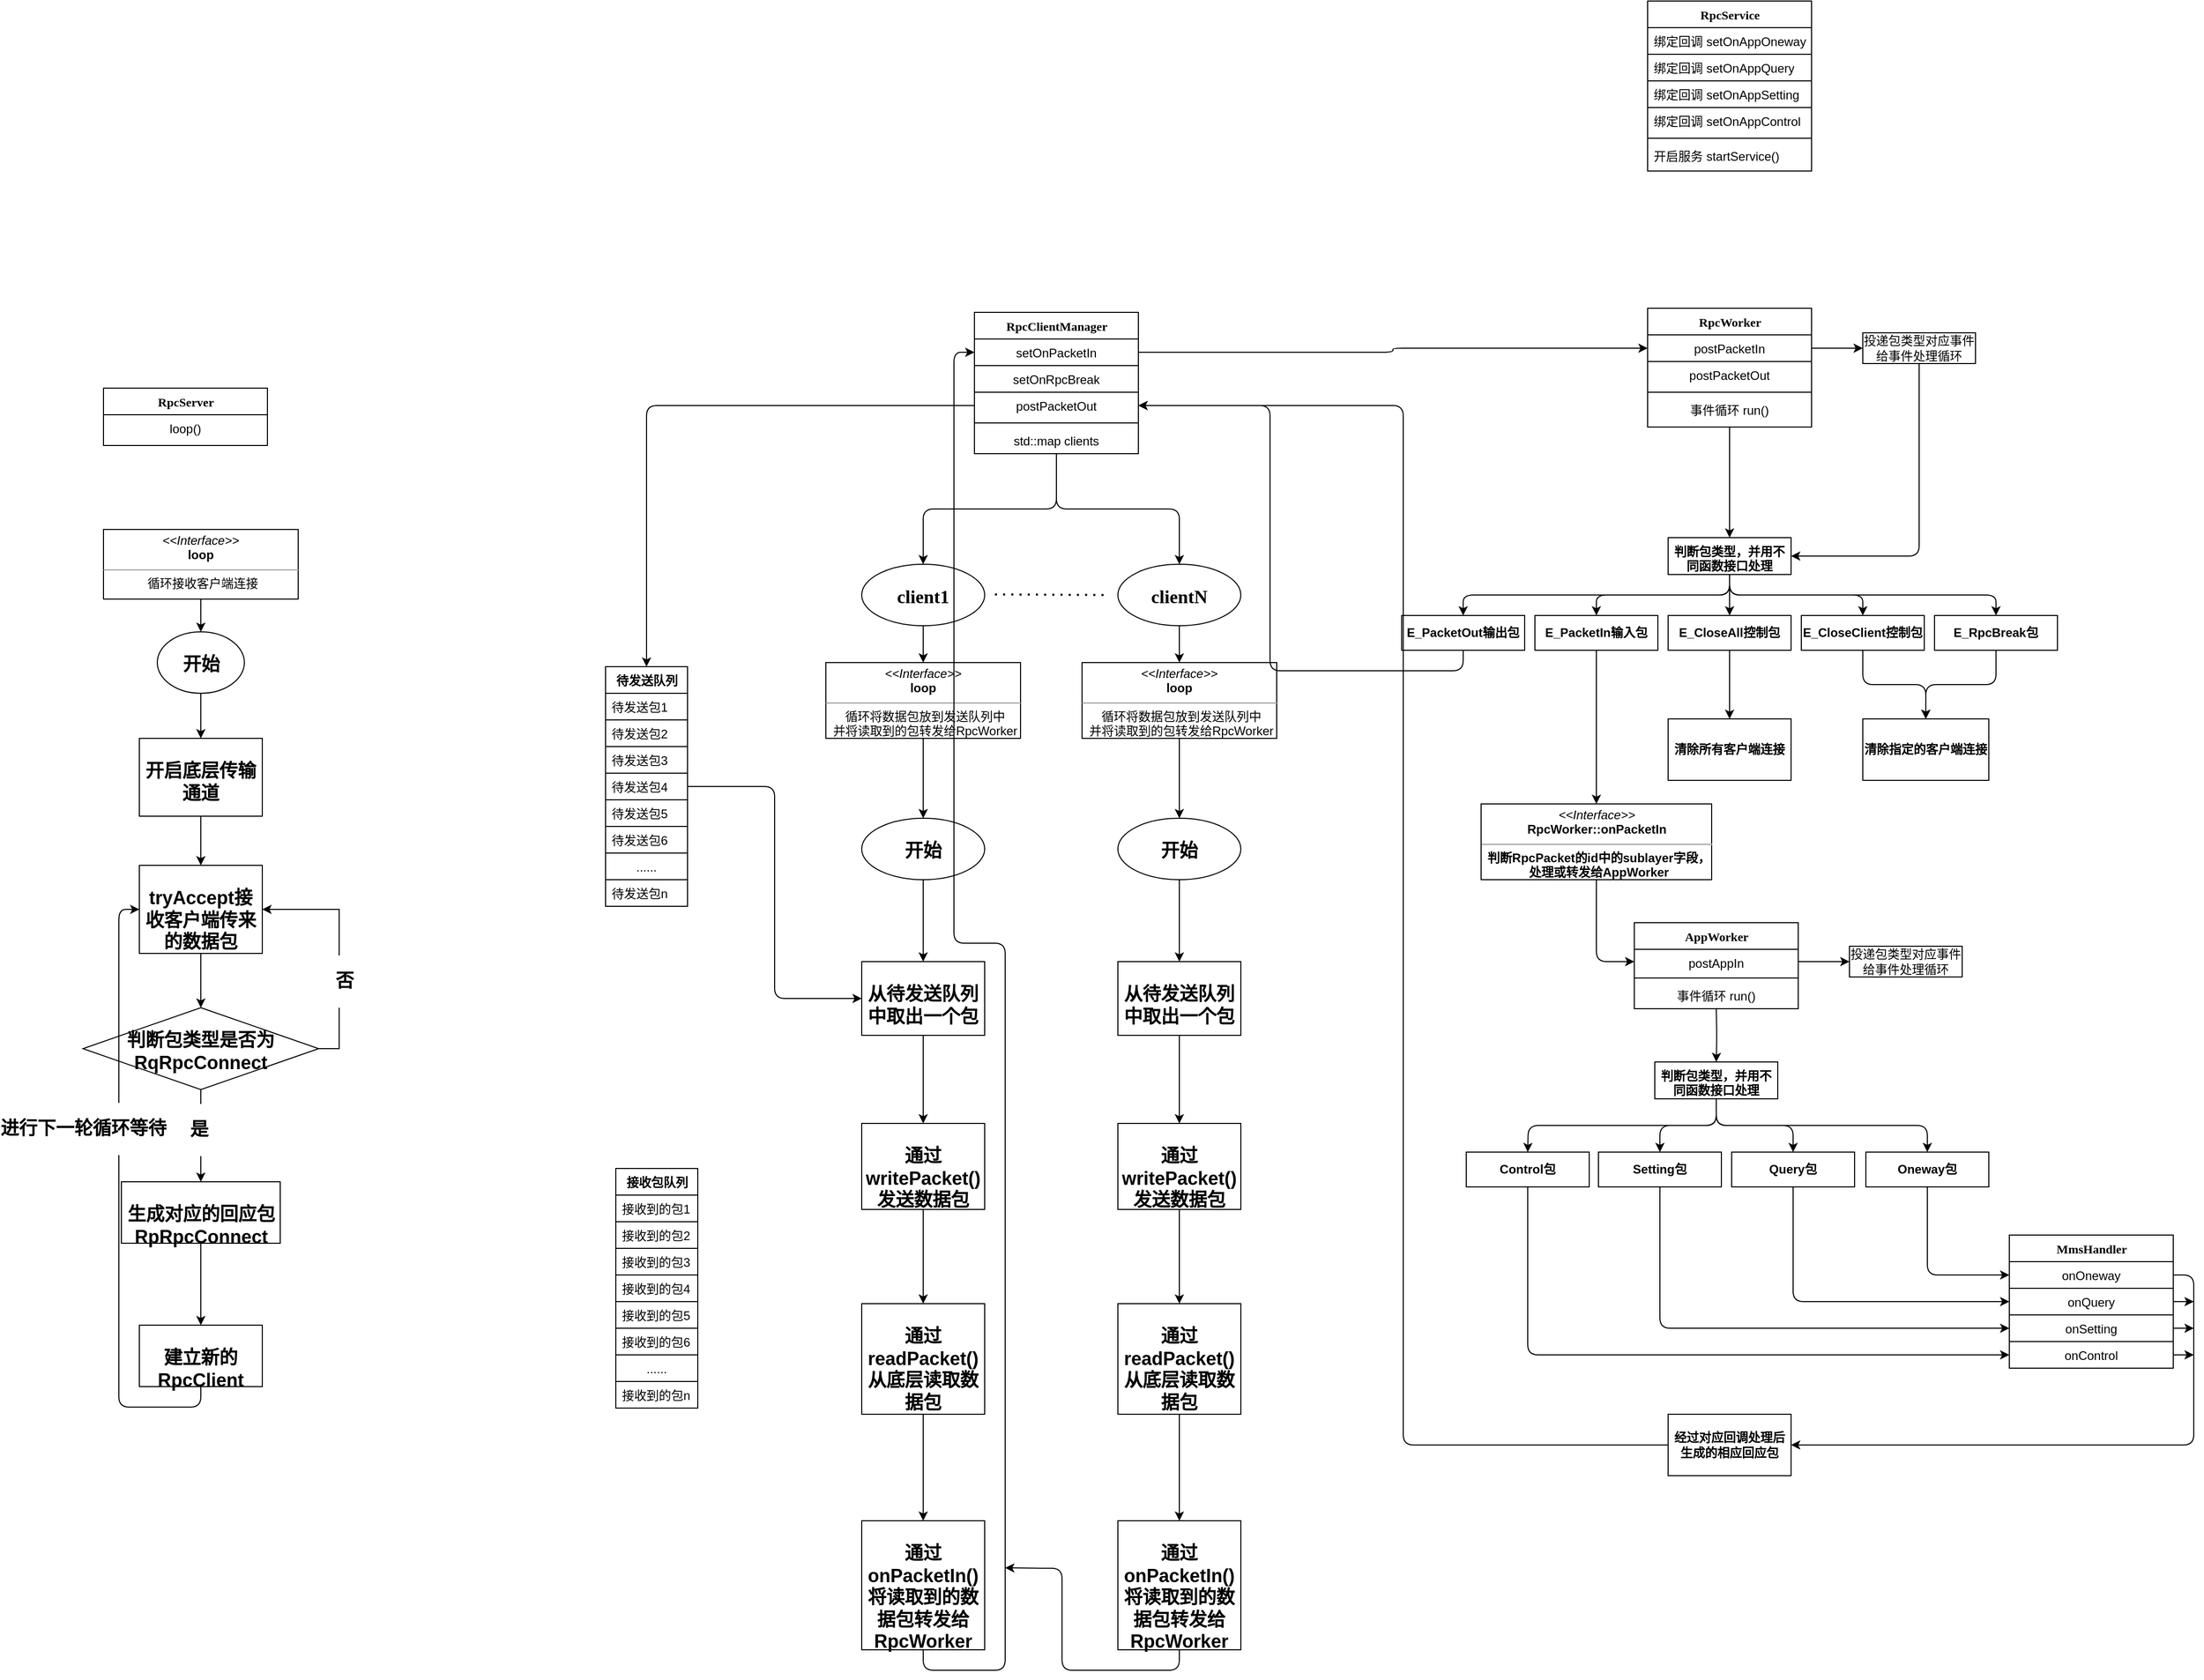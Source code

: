 <mxfile version="16.1.0" type="github">
  <diagram id="BqAmC7BOqAPrUOAA4C0k" name="Page-1">
    <mxGraphModel dx="2612" dy="506" grid="1" gridSize="10" guides="1" tooltips="1" connect="1" arrows="1" fold="1" page="1" pageScale="1" pageWidth="827" pageHeight="1169" math="0" shadow="0">
      <root>
        <mxCell id="0" />
        <mxCell id="1" parent="0" />
        <mxCell id="0Vug1QAKRGYG_WwzE44U-51" value="" style="edgeStyle=orthogonalEdgeStyle;rounded=1;jumpStyle=none;orthogonalLoop=1;jettySize=auto;html=1;fontSize=12;targetPerimeterSpacing=0;" edge="1" parent="1" source="-O3zTlE9XWn2PVPCjwRp-2" target="0Vug1QAKRGYG_WwzE44U-50">
          <mxGeometry relative="1" as="geometry" />
        </mxCell>
        <mxCell id="0Vug1QAKRGYG_WwzE44U-53" style="edgeStyle=orthogonalEdgeStyle;rounded=1;jumpStyle=none;orthogonalLoop=1;jettySize=auto;html=1;entryX=0.5;entryY=0;entryDx=0;entryDy=0;fontSize=12;targetPerimeterSpacing=0;" edge="1" parent="1" source="-O3zTlE9XWn2PVPCjwRp-2" target="0Vug1QAKRGYG_WwzE44U-52">
          <mxGeometry relative="1" as="geometry" />
        </mxCell>
        <mxCell id="-O3zTlE9XWn2PVPCjwRp-2" value="RpcClientManager" style="swimlane;html=1;fontStyle=1;align=center;verticalAlign=top;childLayout=stackLayout;horizontal=1;startSize=26;horizontalStack=0;resizeParent=1;resizeLast=0;collapsible=1;marginBottom=0;swimlaneFillColor=#ffffff;rounded=0;shadow=0;comic=0;labelBackgroundColor=none;strokeWidth=1;fillColor=none;fontFamily=Verdana;fontSize=12" parent="1" vertex="1">
          <mxGeometry x="20" y="364" width="160" height="138" as="geometry" />
        </mxCell>
        <mxCell id="-O3zTlE9XWn2PVPCjwRp-3" value="setOnPacketIn" style="text;html=1;strokeColor=default;fillColor=none;align=center;verticalAlign=top;spacingLeft=4;spacingRight=4;whiteSpace=wrap;overflow=hidden;rotatable=0;points=[[0,0.5],[1,0.5]];portConstraint=eastwest;" parent="-O3zTlE9XWn2PVPCjwRp-2" vertex="1">
          <mxGeometry y="26" width="160" height="26" as="geometry" />
        </mxCell>
        <mxCell id="-O3zTlE9XWn2PVPCjwRp-4" value="setOnRpcBreak" style="text;html=1;strokeColor=default;fillColor=none;align=center;verticalAlign=top;spacingLeft=4;spacingRight=4;whiteSpace=wrap;overflow=hidden;rotatable=0;points=[[0,0.5],[1,0.5]];portConstraint=eastwest;" parent="-O3zTlE9XWn2PVPCjwRp-2" vertex="1">
          <mxGeometry y="52" width="160" height="26" as="geometry" />
        </mxCell>
        <mxCell id="-O3zTlE9XWn2PVPCjwRp-5" value="postPacketOut" style="text;html=1;strokeColor=none;fillColor=none;align=center;verticalAlign=top;spacingLeft=4;spacingRight=4;whiteSpace=wrap;overflow=hidden;rotatable=0;points=[[0,0.5],[1,0.5]];portConstraint=eastwest;" parent="-O3zTlE9XWn2PVPCjwRp-2" vertex="1">
          <mxGeometry y="78" width="160" height="26" as="geometry" />
        </mxCell>
        <mxCell id="-O3zTlE9XWn2PVPCjwRp-6" value="" style="line;html=1;strokeWidth=1;fillColor=none;align=left;verticalAlign=middle;spacingTop=-1;spacingLeft=3;spacingRight=3;rotatable=0;labelPosition=right;points=[];portConstraint=eastwest;" parent="-O3zTlE9XWn2PVPCjwRp-2" vertex="1">
          <mxGeometry y="104" width="160" height="8" as="geometry" />
        </mxCell>
        <mxCell id="-O3zTlE9XWn2PVPCjwRp-7" value="std::map clients" style="text;html=1;strokeColor=none;fillColor=none;align=center;verticalAlign=top;spacingLeft=4;spacingRight=4;whiteSpace=wrap;overflow=hidden;rotatable=0;points=[[0,0.5],[1,0.5]];portConstraint=eastwest;" parent="-O3zTlE9XWn2PVPCjwRp-2" vertex="1">
          <mxGeometry y="112" width="160" height="26" as="geometry" />
        </mxCell>
        <mxCell id="-O3zTlE9XWn2PVPCjwRp-8" value="MmsHandler" style="swimlane;html=1;fontStyle=1;align=center;verticalAlign=top;childLayout=stackLayout;horizontal=1;startSize=26;horizontalStack=0;resizeParent=1;resizeLast=0;collapsible=1;marginBottom=0;swimlaneFillColor=#ffffff;rounded=0;shadow=0;comic=0;labelBackgroundColor=none;strokeWidth=1;fillColor=none;fontFamily=Verdana;fontSize=12" parent="1" vertex="1">
          <mxGeometry x="1030" y="1265" width="160" height="130" as="geometry">
            <mxRectangle x="20" y="64" width="120" height="26" as="alternateBounds" />
          </mxGeometry>
        </mxCell>
        <mxCell id="-O3zTlE9XWn2PVPCjwRp-57" value="onOneway" style="text;html=1;strokeColor=none;fillColor=none;align=center;verticalAlign=top;spacingLeft=4;spacingRight=4;whiteSpace=wrap;overflow=hidden;rotatable=0;points=[[0,0.5],[1,0.5]];portConstraint=eastwest;" parent="-O3zTlE9XWn2PVPCjwRp-8" vertex="1">
          <mxGeometry y="26" width="160" height="26" as="geometry" />
        </mxCell>
        <mxCell id="-O3zTlE9XWn2PVPCjwRp-58" value="onQuery" style="text;html=1;strokeColor=default;fillColor=none;align=center;verticalAlign=top;spacingLeft=4;spacingRight=4;whiteSpace=wrap;overflow=hidden;rotatable=0;points=[[0,0.5],[1,0.5]];portConstraint=eastwest;" parent="-O3zTlE9XWn2PVPCjwRp-8" vertex="1">
          <mxGeometry y="52" width="160" height="26" as="geometry" />
        </mxCell>
        <mxCell id="-O3zTlE9XWn2PVPCjwRp-59" value="onSetting" style="text;html=1;strokeColor=default;fillColor=none;align=center;verticalAlign=top;spacingLeft=4;spacingRight=4;whiteSpace=wrap;overflow=hidden;rotatable=0;points=[[0,0.5],[1,0.5]];portConstraint=eastwest;" parent="-O3zTlE9XWn2PVPCjwRp-8" vertex="1">
          <mxGeometry y="78" width="160" height="26" as="geometry" />
        </mxCell>
        <mxCell id="-O3zTlE9XWn2PVPCjwRp-55" value="onControl" style="text;html=1;strokeColor=default;fillColor=none;align=center;verticalAlign=top;spacingLeft=4;spacingRight=4;whiteSpace=wrap;overflow=hidden;rotatable=0;points=[[0,0.5],[1,0.5]];portConstraint=eastwest;" parent="-O3zTlE9XWn2PVPCjwRp-8" vertex="1">
          <mxGeometry y="104" width="160" height="26" as="geometry" />
        </mxCell>
        <mxCell id="-O3zTlE9XWn2PVPCjwRp-19" value="RpcService" style="swimlane;html=1;fontStyle=1;align=center;verticalAlign=top;childLayout=stackLayout;horizontal=1;startSize=26;horizontalStack=0;resizeParent=1;resizeLast=0;collapsible=1;marginBottom=0;swimlaneFillColor=#ffffff;rounded=0;shadow=0;comic=0;labelBackgroundColor=none;strokeWidth=1;fillColor=none;fontFamily=Verdana;fontSize=12" parent="1" vertex="1">
          <mxGeometry x="677" y="60" width="160" height="166" as="geometry" />
        </mxCell>
        <mxCell id="-O3zTlE9XWn2PVPCjwRp-20" value="绑定回调 setOnAppOneway" style="text;html=1;strokeColor=default;fillColor=none;align=left;verticalAlign=top;spacingLeft=4;spacingRight=4;whiteSpace=wrap;overflow=hidden;rotatable=0;points=[[0,0.5],[1,0.5]];portConstraint=eastwest;" parent="-O3zTlE9XWn2PVPCjwRp-19" vertex="1">
          <mxGeometry y="26" width="160" height="26" as="geometry" />
        </mxCell>
        <mxCell id="-O3zTlE9XWn2PVPCjwRp-21" value="绑定回调 setOnAppQuery" style="text;html=1;strokeColor=none;fillColor=none;align=left;verticalAlign=top;spacingLeft=4;spacingRight=4;whiteSpace=wrap;overflow=hidden;rotatable=0;points=[[0,0.5],[1,0.5]];portConstraint=eastwest;" parent="-O3zTlE9XWn2PVPCjwRp-19" vertex="1">
          <mxGeometry y="52" width="160" height="26" as="geometry" />
        </mxCell>
        <mxCell id="-O3zTlE9XWn2PVPCjwRp-61" value="绑定回调 setOnAppSetting" style="text;html=1;strokeColor=default;fillColor=none;align=left;verticalAlign=top;spacingLeft=4;spacingRight=4;whiteSpace=wrap;overflow=hidden;rotatable=0;points=[[0,0.5],[1,0.5]];portConstraint=eastwest;" parent="-O3zTlE9XWn2PVPCjwRp-19" vertex="1">
          <mxGeometry y="78" width="160" height="26" as="geometry" />
        </mxCell>
        <mxCell id="-O3zTlE9XWn2PVPCjwRp-60" value="绑定回调 setOnAppControl" style="text;html=1;strokeColor=none;fillColor=none;align=left;verticalAlign=top;spacingLeft=4;spacingRight=4;whiteSpace=wrap;overflow=hidden;rotatable=0;points=[[0,0.5],[1,0.5]];portConstraint=eastwest;" parent="-O3zTlE9XWn2PVPCjwRp-19" vertex="1">
          <mxGeometry y="104" width="160" height="26" as="geometry" />
        </mxCell>
        <mxCell id="-O3zTlE9XWn2PVPCjwRp-22" value="" style="line;html=1;strokeWidth=1;fillColor=none;align=left;verticalAlign=middle;spacingTop=-1;spacingLeft=3;spacingRight=3;rotatable=0;labelPosition=right;points=[];portConstraint=eastwest;" parent="-O3zTlE9XWn2PVPCjwRp-19" vertex="1">
          <mxGeometry y="130" width="160" height="8" as="geometry" />
        </mxCell>
        <mxCell id="-O3zTlE9XWn2PVPCjwRp-23" value="开启服务 startService()" style="text;html=1;strokeColor=none;fillColor=none;align=left;verticalAlign=top;spacingLeft=4;spacingRight=4;whiteSpace=wrap;overflow=hidden;rotatable=0;points=[[0,0.5],[1,0.5]];portConstraint=eastwest;" parent="-O3zTlE9XWn2PVPCjwRp-19" vertex="1">
          <mxGeometry y="138" width="160" height="26" as="geometry" />
        </mxCell>
        <mxCell id="A_K23Uo459wYxzfFo6wV-4" style="edgeStyle=orthogonalEdgeStyle;rounded=1;jumpStyle=none;orthogonalLoop=1;jettySize=auto;html=1;entryX=0;entryY=0.5;entryDx=0;entryDy=0;fontSize=12;targetPerimeterSpacing=0;" edge="1" parent="1" source="-O3zTlE9XWn2PVPCjwRp-27" target="0Vug1QAKRGYG_WwzE44U-60">
          <mxGeometry relative="1" as="geometry" />
        </mxCell>
        <mxCell id="-O3zTlE9XWn2PVPCjwRp-27" value="待发送队列" style="swimlane;html=1;fontStyle=1;align=center;verticalAlign=top;childLayout=stackLayout;horizontal=1;startSize=26;horizontalStack=0;resizeParent=1;resizeLast=0;collapsible=1;marginBottom=0;swimlaneFillColor=#ffffff;rounded=0;shadow=0;comic=0;labelBackgroundColor=none;strokeWidth=1;fillColor=none;fontFamily=Verdana;fontSize=12" parent="1" vertex="1">
          <mxGeometry x="-340" y="710" width="80" height="234" as="geometry" />
        </mxCell>
        <mxCell id="-O3zTlE9XWn2PVPCjwRp-28" value="待发送包1" style="text;html=1;strokeColor=none;fillColor=none;align=left;verticalAlign=top;spacingLeft=4;spacingRight=4;whiteSpace=wrap;overflow=hidden;rotatable=0;points=[[0,0.5],[1,0.5]];portConstraint=eastwest;" parent="-O3zTlE9XWn2PVPCjwRp-27" vertex="1">
          <mxGeometry y="26" width="80" height="26" as="geometry" />
        </mxCell>
        <mxCell id="0Vug1QAKRGYG_WwzE44U-5" value="&lt;span&gt;待发送包2&lt;/span&gt;" style="text;html=1;strokeColor=default;fillColor=none;align=left;verticalAlign=top;spacingLeft=4;spacingRight=4;whiteSpace=wrap;overflow=hidden;rotatable=0;points=[[0,0.5],[1,0.5]];portConstraint=eastwest;" vertex="1" parent="-O3zTlE9XWn2PVPCjwRp-27">
          <mxGeometry y="52" width="80" height="26" as="geometry" />
        </mxCell>
        <mxCell id="0Vug1QAKRGYG_WwzE44U-4" value="&lt;span&gt;待发送包3&lt;/span&gt;" style="text;html=1;strokeColor=default;fillColor=none;align=left;verticalAlign=top;spacingLeft=4;spacingRight=4;whiteSpace=wrap;overflow=hidden;rotatable=0;points=[[0,0.5],[1,0.5]];portConstraint=eastwest;" vertex="1" parent="-O3zTlE9XWn2PVPCjwRp-27">
          <mxGeometry y="78" width="80" height="26" as="geometry" />
        </mxCell>
        <mxCell id="0Vug1QAKRGYG_WwzE44U-9" value="&lt;span&gt;待发送包4&lt;/span&gt;" style="text;html=1;strokeColor=default;fillColor=none;align=left;verticalAlign=top;spacingLeft=4;spacingRight=4;whiteSpace=wrap;overflow=hidden;rotatable=0;points=[[0,0.5],[1,0.5]];portConstraint=eastwest;" vertex="1" parent="-O3zTlE9XWn2PVPCjwRp-27">
          <mxGeometry y="104" width="80" height="26" as="geometry" />
        </mxCell>
        <mxCell id="0Vug1QAKRGYG_WwzE44U-8" value="待发送包5" style="text;html=1;strokeColor=default;fillColor=none;align=left;verticalAlign=top;spacingLeft=4;spacingRight=4;whiteSpace=wrap;overflow=hidden;rotatable=0;points=[[0,0.5],[1,0.5]];portConstraint=eastwest;" vertex="1" parent="-O3zTlE9XWn2PVPCjwRp-27">
          <mxGeometry y="130" width="80" height="26" as="geometry" />
        </mxCell>
        <mxCell id="0Vug1QAKRGYG_WwzE44U-7" value="&lt;span&gt;待发送包6&lt;/span&gt;" style="text;html=1;strokeColor=default;fillColor=none;align=left;verticalAlign=top;spacingLeft=4;spacingRight=4;whiteSpace=wrap;overflow=hidden;rotatable=0;points=[[0,0.5],[1,0.5]];portConstraint=eastwest;" vertex="1" parent="-O3zTlE9XWn2PVPCjwRp-27">
          <mxGeometry y="156" width="80" height="26" as="geometry" />
        </mxCell>
        <mxCell id="0Vug1QAKRGYG_WwzE44U-6" value="......" style="text;html=1;strokeColor=default;fillColor=none;align=center;verticalAlign=top;spacingLeft=4;spacingRight=4;whiteSpace=wrap;overflow=hidden;rotatable=0;points=[[0,0.5],[1,0.5]];portConstraint=eastwest;" vertex="1" parent="-O3zTlE9XWn2PVPCjwRp-27">
          <mxGeometry y="182" width="80" height="26" as="geometry" />
        </mxCell>
        <mxCell id="0Vug1QAKRGYG_WwzE44U-10" value="&lt;span&gt;待发送包n&lt;/span&gt;" style="text;html=1;strokeColor=default;fillColor=none;align=left;verticalAlign=top;spacingLeft=4;spacingRight=4;whiteSpace=wrap;overflow=hidden;rotatable=0;points=[[0,0.5],[1,0.5]];portConstraint=eastwest;" vertex="1" parent="-O3zTlE9XWn2PVPCjwRp-27">
          <mxGeometry y="208" width="80" height="26" as="geometry" />
        </mxCell>
        <mxCell id="0Vug1QAKRGYG_WwzE44U-87" value="" style="edgeStyle=orthogonalEdgeStyle;rounded=1;jumpStyle=none;orthogonalLoop=1;jettySize=auto;html=1;fontSize=12;targetPerimeterSpacing=0;" edge="1" parent="1" source="-O3zTlE9XWn2PVPCjwRp-35" target="0Vug1QAKRGYG_WwzE44U-86">
          <mxGeometry relative="1" as="geometry" />
        </mxCell>
        <mxCell id="-O3zTlE9XWn2PVPCjwRp-35" value="RpcWorker" style="swimlane;html=1;fontStyle=1;align=center;verticalAlign=top;childLayout=stackLayout;horizontal=1;startSize=26;horizontalStack=0;resizeParent=1;resizeLast=0;collapsible=1;marginBottom=0;swimlaneFillColor=#ffffff;rounded=0;shadow=0;comic=0;labelBackgroundColor=none;strokeWidth=1;fillColor=none;fontFamily=Verdana;fontSize=12" parent="1" vertex="1">
          <mxGeometry x="677" y="360" width="160" height="116" as="geometry" />
        </mxCell>
        <mxCell id="-O3zTlE9XWn2PVPCjwRp-36" value="postPacketIn" style="text;html=1;strokeColor=default;fillColor=none;align=center;verticalAlign=top;spacingLeft=4;spacingRight=4;whiteSpace=wrap;overflow=hidden;rotatable=0;points=[[0,0.5],[1,0.5]];portConstraint=eastwest;" parent="-O3zTlE9XWn2PVPCjwRp-35" vertex="1">
          <mxGeometry y="26" width="160" height="26" as="geometry" />
        </mxCell>
        <mxCell id="-O3zTlE9XWn2PVPCjwRp-37" value="postPacketOut" style="text;html=1;strokeColor=none;fillColor=none;align=center;verticalAlign=top;spacingLeft=4;spacingRight=4;whiteSpace=wrap;overflow=hidden;rotatable=0;points=[[0,0.5],[1,0.5]];portConstraint=eastwest;" parent="-O3zTlE9XWn2PVPCjwRp-35" vertex="1">
          <mxGeometry y="52" width="160" height="26" as="geometry" />
        </mxCell>
        <mxCell id="-O3zTlE9XWn2PVPCjwRp-38" value="" style="line;html=1;strokeWidth=1;fillColor=none;align=left;verticalAlign=middle;spacingTop=-1;spacingLeft=3;spacingRight=3;rotatable=0;labelPosition=right;points=[];portConstraint=eastwest;" parent="-O3zTlE9XWn2PVPCjwRp-35" vertex="1">
          <mxGeometry y="78" width="160" height="8" as="geometry" />
        </mxCell>
        <mxCell id="-O3zTlE9XWn2PVPCjwRp-39" value="事件循环 run()" style="text;html=1;strokeColor=none;fillColor=none;align=center;verticalAlign=top;spacingLeft=4;spacingRight=4;whiteSpace=wrap;overflow=hidden;rotatable=0;points=[[0,0.5],[1,0.5]];portConstraint=eastwest;" parent="-O3zTlE9XWn2PVPCjwRp-35" vertex="1">
          <mxGeometry y="86" width="160" height="26" as="geometry" />
        </mxCell>
        <mxCell id="-O3zTlE9XWn2PVPCjwRp-41" value="AppWorker" style="swimlane;html=1;fontStyle=1;align=center;verticalAlign=top;childLayout=stackLayout;horizontal=1;startSize=26;horizontalStack=0;resizeParent=1;resizeLast=0;collapsible=1;marginBottom=0;swimlaneFillColor=#ffffff;rounded=0;shadow=0;comic=0;labelBackgroundColor=none;strokeWidth=1;fillColor=none;fontFamily=Verdana;fontSize=12" parent="1" vertex="1">
          <mxGeometry x="664" y="960" width="160" height="84" as="geometry" />
        </mxCell>
        <mxCell id="-O3zTlE9XWn2PVPCjwRp-42" value="postAppIn" style="text;html=1;strokeColor=none;fillColor=none;align=center;verticalAlign=top;spacingLeft=4;spacingRight=4;whiteSpace=wrap;overflow=hidden;rotatable=0;points=[[0,0.5],[1,0.5]];portConstraint=eastwest;" parent="-O3zTlE9XWn2PVPCjwRp-41" vertex="1">
          <mxGeometry y="26" width="160" height="24" as="geometry" />
        </mxCell>
        <mxCell id="-O3zTlE9XWn2PVPCjwRp-44" value="" style="line;html=1;strokeWidth=1;fillColor=none;align=left;verticalAlign=middle;spacingTop=-1;spacingLeft=3;spacingRight=3;rotatable=0;labelPosition=right;points=[];portConstraint=eastwest;" parent="-O3zTlE9XWn2PVPCjwRp-41" vertex="1">
          <mxGeometry y="50" width="160" height="8" as="geometry" />
        </mxCell>
        <mxCell id="-O3zTlE9XWn2PVPCjwRp-45" value="事件循环 run()" style="text;html=1;strokeColor=none;fillColor=none;align=center;verticalAlign=top;spacingLeft=4;spacingRight=4;whiteSpace=wrap;overflow=hidden;rotatable=0;points=[[0,0.5],[1,0.5]];portConstraint=eastwest;" parent="-O3zTlE9XWn2PVPCjwRp-41" vertex="1">
          <mxGeometry y="58" width="160" height="26" as="geometry" />
        </mxCell>
        <mxCell id="-O3zTlE9XWn2PVPCjwRp-48" value="RpcServer" style="swimlane;html=1;fontStyle=1;align=center;verticalAlign=top;childLayout=stackLayout;horizontal=1;startSize=26;horizontalStack=0;resizeParent=1;resizeLast=0;collapsible=1;marginBottom=0;swimlaneFillColor=#ffffff;rounded=0;shadow=0;comic=0;labelBackgroundColor=none;strokeWidth=1;fillColor=none;fontFamily=Verdana;fontSize=12" parent="1" vertex="1">
          <mxGeometry x="-830" y="438" width="160" height="56" as="geometry" />
        </mxCell>
        <mxCell id="-O3zTlE9XWn2PVPCjwRp-49" value="loop()" style="text;html=1;strokeColor=none;fillColor=none;align=center;verticalAlign=top;spacingLeft=4;spacingRight=4;whiteSpace=wrap;overflow=hidden;rotatable=0;points=[[0,0.5],[1,0.5]];portConstraint=eastwest;" parent="-O3zTlE9XWn2PVPCjwRp-48" vertex="1">
          <mxGeometry y="26" width="160" height="26" as="geometry" />
        </mxCell>
        <mxCell id="0Vug1QAKRGYG_WwzE44U-28" value="" style="edgeStyle=orthogonalEdgeStyle;rounded=0;orthogonalLoop=1;jettySize=auto;html=1;" edge="1" parent="1" source="-O3zTlE9XWn2PVPCjwRp-53" target="0Vug1QAKRGYG_WwzE44U-27">
          <mxGeometry relative="1" as="geometry" />
        </mxCell>
        <mxCell id="-O3zTlE9XWn2PVPCjwRp-53" value="&lt;p style=&quot;margin: 0px ; margin-top: 4px ; text-align: center&quot;&gt;&lt;i&gt;&amp;lt;&amp;lt;Interface&amp;gt;&amp;gt;&lt;/i&gt;&lt;br&gt;&lt;b&gt;loop&lt;/b&gt;&lt;/p&gt;&lt;hr size=&quot;1&quot;&gt;&lt;p style=&quot;text-align: center ; margin: 0px 0px 0px 4px&quot;&gt;循环接收客户端连接&lt;/p&gt;" style="verticalAlign=top;align=left;overflow=fill;fontSize=12;fontFamily=Helvetica;html=1;rounded=0;shadow=0;comic=0;labelBackgroundColor=none;strokeWidth=1" parent="1" vertex="1">
          <mxGeometry x="-830" y="576" width="190" height="68" as="geometry" />
        </mxCell>
        <mxCell id="0Vug1QAKRGYG_WwzE44U-11" value="接收包队列" style="swimlane;html=1;fontStyle=1;align=center;verticalAlign=top;childLayout=stackLayout;horizontal=1;startSize=26;horizontalStack=0;resizeParent=1;resizeLast=0;collapsible=1;marginBottom=0;swimlaneFillColor=#ffffff;rounded=0;shadow=0;comic=0;labelBackgroundColor=none;strokeWidth=1;fillColor=none;fontFamily=Verdana;fontSize=12" vertex="1" parent="1">
          <mxGeometry x="-330" y="1200" width="80" height="234" as="geometry" />
        </mxCell>
        <mxCell id="0Vug1QAKRGYG_WwzE44U-12" value="接收到的包1" style="text;html=1;strokeColor=none;fillColor=none;align=left;verticalAlign=top;spacingLeft=4;spacingRight=4;whiteSpace=wrap;overflow=hidden;rotatable=0;points=[[0,0.5],[1,0.5]];portConstraint=eastwest;" vertex="1" parent="0Vug1QAKRGYG_WwzE44U-11">
          <mxGeometry y="26" width="80" height="26" as="geometry" />
        </mxCell>
        <mxCell id="0Vug1QAKRGYG_WwzE44U-13" value="接收到的包2" style="text;html=1;strokeColor=default;fillColor=none;align=left;verticalAlign=top;spacingLeft=4;spacingRight=4;whiteSpace=wrap;overflow=hidden;rotatable=0;points=[[0,0.5],[1,0.5]];portConstraint=eastwest;" vertex="1" parent="0Vug1QAKRGYG_WwzE44U-11">
          <mxGeometry y="52" width="80" height="26" as="geometry" />
        </mxCell>
        <mxCell id="0Vug1QAKRGYG_WwzE44U-14" value="接收到的包3" style="text;html=1;strokeColor=default;fillColor=none;align=left;verticalAlign=top;spacingLeft=4;spacingRight=4;whiteSpace=wrap;overflow=hidden;rotatable=0;points=[[0,0.5],[1,0.5]];portConstraint=eastwest;" vertex="1" parent="0Vug1QAKRGYG_WwzE44U-11">
          <mxGeometry y="78" width="80" height="26" as="geometry" />
        </mxCell>
        <mxCell id="0Vug1QAKRGYG_WwzE44U-15" value="接收到的包4" style="text;html=1;strokeColor=default;fillColor=none;align=left;verticalAlign=top;spacingLeft=4;spacingRight=4;whiteSpace=wrap;overflow=hidden;rotatable=0;points=[[0,0.5],[1,0.5]];portConstraint=eastwest;" vertex="1" parent="0Vug1QAKRGYG_WwzE44U-11">
          <mxGeometry y="104" width="80" height="26" as="geometry" />
        </mxCell>
        <mxCell id="0Vug1QAKRGYG_WwzE44U-16" value="接收到的包5" style="text;html=1;strokeColor=default;fillColor=none;align=left;verticalAlign=top;spacingLeft=4;spacingRight=4;whiteSpace=wrap;overflow=hidden;rotatable=0;points=[[0,0.5],[1,0.5]];portConstraint=eastwest;" vertex="1" parent="0Vug1QAKRGYG_WwzE44U-11">
          <mxGeometry y="130" width="80" height="26" as="geometry" />
        </mxCell>
        <mxCell id="0Vug1QAKRGYG_WwzE44U-17" value="接收到的包6" style="text;html=1;strokeColor=default;fillColor=none;align=left;verticalAlign=top;spacingLeft=4;spacingRight=4;whiteSpace=wrap;overflow=hidden;rotatable=0;points=[[0,0.5],[1,0.5]];portConstraint=eastwest;" vertex="1" parent="0Vug1QAKRGYG_WwzE44U-11">
          <mxGeometry y="156" width="80" height="26" as="geometry" />
        </mxCell>
        <mxCell id="0Vug1QAKRGYG_WwzE44U-18" value="......" style="text;html=1;strokeColor=default;fillColor=none;align=center;verticalAlign=top;spacingLeft=4;spacingRight=4;whiteSpace=wrap;overflow=hidden;rotatable=0;points=[[0,0.5],[1,0.5]];portConstraint=eastwest;" vertex="1" parent="0Vug1QAKRGYG_WwzE44U-11">
          <mxGeometry y="182" width="80" height="26" as="geometry" />
        </mxCell>
        <mxCell id="0Vug1QAKRGYG_WwzE44U-19" value="接收到的包n" style="text;html=1;strokeColor=default;fillColor=none;align=left;verticalAlign=top;spacingLeft=4;spacingRight=4;whiteSpace=wrap;overflow=hidden;rotatable=0;points=[[0,0.5],[1,0.5]];portConstraint=eastwest;" vertex="1" parent="0Vug1QAKRGYG_WwzE44U-11">
          <mxGeometry y="208" width="80" height="26" as="geometry" />
        </mxCell>
        <mxCell id="0Vug1QAKRGYG_WwzE44U-31" value="" style="edgeStyle=orthogonalEdgeStyle;rounded=0;orthogonalLoop=1;jettySize=auto;html=1;" edge="1" parent="1" source="0Vug1QAKRGYG_WwzE44U-27" target="0Vug1QAKRGYG_WwzE44U-30">
          <mxGeometry relative="1" as="geometry" />
        </mxCell>
        <mxCell id="0Vug1QAKRGYG_WwzE44U-27" value="&lt;h2&gt;开始&lt;/h2&gt;" style="ellipse;whiteSpace=wrap;html=1;align=center;verticalAlign=top;rounded=0;shadow=0;comic=0;labelBackgroundColor=none;strokeWidth=1;" vertex="1" parent="1">
          <mxGeometry x="-777.5" y="676" width="85" height="60" as="geometry" />
        </mxCell>
        <mxCell id="0Vug1QAKRGYG_WwzE44U-33" value="" style="edgeStyle=orthogonalEdgeStyle;rounded=0;orthogonalLoop=1;jettySize=auto;html=1;fontSize=12;" edge="1" parent="1" source="0Vug1QAKRGYG_WwzE44U-30" target="0Vug1QAKRGYG_WwzE44U-32">
          <mxGeometry relative="1" as="geometry" />
        </mxCell>
        <mxCell id="0Vug1QAKRGYG_WwzE44U-30" value="&lt;h2&gt;开启底层传输通道&lt;/h2&gt;" style="whiteSpace=wrap;html=1;verticalAlign=top;rounded=0;shadow=0;comic=0;labelBackgroundColor=none;strokeWidth=1;" vertex="1" parent="1">
          <mxGeometry x="-795" y="780" width="120" height="76" as="geometry" />
        </mxCell>
        <mxCell id="0Vug1QAKRGYG_WwzE44U-35" value="" style="edgeStyle=orthogonalEdgeStyle;rounded=0;orthogonalLoop=1;jettySize=auto;html=1;fontSize=12;" edge="1" parent="1" source="0Vug1QAKRGYG_WwzE44U-32" target="0Vug1QAKRGYG_WwzE44U-34">
          <mxGeometry relative="1" as="geometry" />
        </mxCell>
        <mxCell id="0Vug1QAKRGYG_WwzE44U-32" value="&lt;h2&gt;tryAccept接收客户端传来的数据包&lt;/h2&gt;" style="whiteSpace=wrap;html=1;verticalAlign=top;rounded=0;shadow=0;comic=0;labelBackgroundColor=none;strokeWidth=1;" vertex="1" parent="1">
          <mxGeometry x="-795" y="904" width="120" height="86" as="geometry" />
        </mxCell>
        <mxCell id="0Vug1QAKRGYG_WwzE44U-36" style="edgeStyle=orthogonalEdgeStyle;rounded=0;orthogonalLoop=1;jettySize=auto;html=1;exitX=1;exitY=0.5;exitDx=0;exitDy=0;entryX=1;entryY=0.5;entryDx=0;entryDy=0;fontSize=12;" edge="1" parent="1" source="0Vug1QAKRGYG_WwzE44U-34" target="0Vug1QAKRGYG_WwzE44U-32">
          <mxGeometry relative="1" as="geometry" />
        </mxCell>
        <mxCell id="0Vug1QAKRGYG_WwzE44U-37" value="&lt;h2&gt;否&lt;/h2&gt;" style="edgeLabel;html=1;align=center;verticalAlign=middle;resizable=0;points=[];fontSize=12;" vertex="1" connectable="0" parent="0Vug1QAKRGYG_WwzE44U-36">
          <mxGeometry x="-0.455" y="-5" relative="1" as="geometry">
            <mxPoint y="-23" as="offset" />
          </mxGeometry>
        </mxCell>
        <mxCell id="0Vug1QAKRGYG_WwzE44U-39" value="" style="edgeStyle=orthogonalEdgeStyle;rounded=0;orthogonalLoop=1;jettySize=auto;html=1;fontSize=12;" edge="1" parent="1" source="0Vug1QAKRGYG_WwzE44U-34" target="0Vug1QAKRGYG_WwzE44U-38">
          <mxGeometry relative="1" as="geometry" />
        </mxCell>
        <mxCell id="0Vug1QAKRGYG_WwzE44U-41" value="&lt;h2&gt;是&lt;/h2&gt;" style="edgeLabel;html=1;align=center;verticalAlign=middle;resizable=0;points=[];fontSize=12;" vertex="1" connectable="0" parent="0Vug1QAKRGYG_WwzE44U-39">
          <mxGeometry x="-0.244" y="-3" relative="1" as="geometry">
            <mxPoint x="1" y="5" as="offset" />
          </mxGeometry>
        </mxCell>
        <mxCell id="0Vug1QAKRGYG_WwzE44U-34" value="&lt;h2&gt;判断包类型是否为RqRpcConnect&lt;/h2&gt;" style="rhombus;whiteSpace=wrap;html=1;verticalAlign=top;rounded=0;shadow=0;comic=0;labelBackgroundColor=none;strokeWidth=1;" vertex="1" parent="1">
          <mxGeometry x="-850" y="1043" width="230" height="80" as="geometry" />
        </mxCell>
        <mxCell id="0Vug1QAKRGYG_WwzE44U-43" value="" style="edgeStyle=orthogonalEdgeStyle;rounded=0;orthogonalLoop=1;jettySize=auto;html=1;fontSize=12;" edge="1" parent="1" source="0Vug1QAKRGYG_WwzE44U-38" target="0Vug1QAKRGYG_WwzE44U-42">
          <mxGeometry relative="1" as="geometry" />
        </mxCell>
        <mxCell id="0Vug1QAKRGYG_WwzE44U-38" value="&lt;h2&gt;生成对应的回应包RpRpcConnect&lt;/h2&gt;" style="whiteSpace=wrap;html=1;verticalAlign=top;rounded=0;shadow=0;comic=0;labelBackgroundColor=none;strokeWidth=1;" vertex="1" parent="1">
          <mxGeometry x="-812.5" y="1213" width="155" height="60" as="geometry" />
        </mxCell>
        <mxCell id="0Vug1QAKRGYG_WwzE44U-42" value="&lt;h2&gt;建立新的RpcClient&lt;/h2&gt;" style="whiteSpace=wrap;html=1;verticalAlign=top;rounded=0;shadow=0;comic=0;labelBackgroundColor=none;strokeWidth=1;" vertex="1" parent="1">
          <mxGeometry x="-795" y="1353" width="120" height="60" as="geometry" />
        </mxCell>
        <mxCell id="0Vug1QAKRGYG_WwzE44U-47" style="edgeStyle=orthogonalEdgeStyle;rounded=1;orthogonalLoop=1;jettySize=auto;html=1;exitX=0.5;exitY=1;exitDx=0;exitDy=0;entryX=0;entryY=0.5;entryDx=0;entryDy=0;fontSize=12;targetPerimeterSpacing=0;horizontal=1;labelPosition=left;verticalLabelPosition=middle;align=right;verticalAlign=top;jumpStyle=none;" edge="1" parent="1" source="0Vug1QAKRGYG_WwzE44U-42" target="0Vug1QAKRGYG_WwzE44U-32">
          <mxGeometry relative="1" as="geometry">
            <Array as="points">
              <mxPoint x="-735" y="1433" />
              <mxPoint x="-815" y="1433" />
              <mxPoint x="-815" y="947" />
            </Array>
          </mxGeometry>
        </mxCell>
        <mxCell id="0Vug1QAKRGYG_WwzE44U-48" value="&lt;h2&gt;进行下一轮循环等待&lt;/h2&gt;" style="edgeLabel;html=1;align=center;verticalAlign=middle;resizable=0;points=[];fontSize=12;" vertex="1" connectable="0" parent="0Vug1QAKRGYG_WwzE44U-47">
          <mxGeometry x="0.741" y="-1" relative="1" as="geometry">
            <mxPoint x="-36" y="155" as="offset" />
          </mxGeometry>
        </mxCell>
        <mxCell id="0Vug1QAKRGYG_WwzE44U-56" style="edgeStyle=orthogonalEdgeStyle;rounded=1;jumpStyle=none;orthogonalLoop=1;jettySize=auto;html=1;exitX=0.5;exitY=1;exitDx=0;exitDy=0;entryX=0.5;entryY=0;entryDx=0;entryDy=0;fontSize=12;targetPerimeterSpacing=0;" edge="1" parent="1" source="0Vug1QAKRGYG_WwzE44U-50" target="0Vug1QAKRGYG_WwzE44U-55">
          <mxGeometry relative="1" as="geometry" />
        </mxCell>
        <mxCell id="0Vug1QAKRGYG_WwzE44U-50" value="&lt;h2&gt;client1&lt;/h2&gt;" style="ellipse;whiteSpace=wrap;html=1;fontFamily=Verdana;verticalAlign=top;fillColor=none;fontStyle=1;startSize=26;swimlaneFillColor=#ffffff;rounded=0;shadow=0;comic=0;labelBackgroundColor=none;strokeWidth=1;" vertex="1" parent="1">
          <mxGeometry x="-90" y="610" width="120" height="60" as="geometry" />
        </mxCell>
        <mxCell id="0Vug1QAKRGYG_WwzE44U-79" style="edgeStyle=orthogonalEdgeStyle;rounded=1;jumpStyle=none;orthogonalLoop=1;jettySize=auto;html=1;exitX=0.5;exitY=1;exitDx=0;exitDy=0;entryX=0.5;entryY=0;entryDx=0;entryDy=0;fontSize=12;targetPerimeterSpacing=0;" edge="1" parent="1" source="0Vug1QAKRGYG_WwzE44U-52" target="0Vug1QAKRGYG_WwzE44U-69">
          <mxGeometry relative="1" as="geometry" />
        </mxCell>
        <mxCell id="0Vug1QAKRGYG_WwzE44U-52" value="&lt;h2&gt;clientN&lt;/h2&gt;" style="ellipse;whiteSpace=wrap;html=1;fontFamily=Verdana;verticalAlign=top;fillColor=none;fontStyle=1;startSize=26;swimlaneFillColor=#ffffff;rounded=0;shadow=0;comic=0;labelBackgroundColor=none;strokeWidth=1;" vertex="1" parent="1">
          <mxGeometry x="160" y="610" width="120" height="60" as="geometry" />
        </mxCell>
        <mxCell id="0Vug1QAKRGYG_WwzE44U-54" value="" style="endArrow=none;dashed=1;html=1;dashPattern=1 3;strokeWidth=2;rounded=1;fontSize=12;targetPerimeterSpacing=0;jumpStyle=none;" edge="1" parent="1">
          <mxGeometry width="50" height="50" relative="1" as="geometry">
            <mxPoint x="40" y="639.52" as="sourcePoint" />
            <mxPoint x="150" y="640" as="targetPoint" />
            <Array as="points">
              <mxPoint x="50" y="639.52" />
            </Array>
          </mxGeometry>
        </mxCell>
        <mxCell id="0Vug1QAKRGYG_WwzE44U-59" value="" style="edgeStyle=orthogonalEdgeStyle;rounded=1;jumpStyle=none;orthogonalLoop=1;jettySize=auto;html=1;fontSize=12;targetPerimeterSpacing=0;" edge="1" parent="1" source="0Vug1QAKRGYG_WwzE44U-55" target="0Vug1QAKRGYG_WwzE44U-58">
          <mxGeometry relative="1" as="geometry" />
        </mxCell>
        <mxCell id="0Vug1QAKRGYG_WwzE44U-55" value="&lt;p style=&quot;margin: 0px ; margin-top: 4px ; text-align: center&quot;&gt;&lt;i&gt;&amp;lt;&amp;lt;Interface&amp;gt;&amp;gt;&lt;/i&gt;&lt;br&gt;&lt;b&gt;loop&lt;/b&gt;&lt;/p&gt;&lt;hr size=&quot;1&quot;&gt;&lt;p style=&quot;text-align: center ; margin: 0px 0px 0px 4px&quot;&gt;循环将数据包放到发送队列中&lt;/p&gt;&lt;p style=&quot;text-align: center ; margin: 0px 0px 0px 4px&quot;&gt;并将读取到的包转发给RpcWorker&lt;/p&gt;" style="verticalAlign=top;align=left;overflow=fill;fontSize=12;fontFamily=Helvetica;html=1;rounded=0;shadow=0;comic=0;labelBackgroundColor=none;strokeWidth=1" vertex="1" parent="1">
          <mxGeometry x="-125" y="706" width="190" height="74" as="geometry" />
        </mxCell>
        <mxCell id="0Vug1QAKRGYG_WwzE44U-61" value="" style="edgeStyle=orthogonalEdgeStyle;rounded=1;jumpStyle=none;orthogonalLoop=1;jettySize=auto;html=1;fontSize=12;targetPerimeterSpacing=0;" edge="1" parent="1" source="0Vug1QAKRGYG_WwzE44U-58" target="0Vug1QAKRGYG_WwzE44U-60">
          <mxGeometry relative="1" as="geometry" />
        </mxCell>
        <mxCell id="0Vug1QAKRGYG_WwzE44U-58" value="&lt;h2&gt;开始&lt;/h2&gt;" style="ellipse;whiteSpace=wrap;html=1;align=center;verticalAlign=top;rounded=0;shadow=0;comic=0;labelBackgroundColor=none;strokeWidth=1;" vertex="1" parent="1">
          <mxGeometry x="-90" y="858" width="120" height="60" as="geometry" />
        </mxCell>
        <mxCell id="0Vug1QAKRGYG_WwzE44U-63" value="" style="edgeStyle=orthogonalEdgeStyle;rounded=1;jumpStyle=none;orthogonalLoop=1;jettySize=auto;html=1;fontSize=12;targetPerimeterSpacing=0;" edge="1" parent="1" source="0Vug1QAKRGYG_WwzE44U-60" target="0Vug1QAKRGYG_WwzE44U-62">
          <mxGeometry relative="1" as="geometry" />
        </mxCell>
        <mxCell id="0Vug1QAKRGYG_WwzE44U-60" value="&lt;h2&gt;从待发送队列中取出一个包&lt;/h2&gt;" style="whiteSpace=wrap;html=1;align=center;verticalAlign=top;rounded=0;shadow=0;comic=0;labelBackgroundColor=none;strokeWidth=1;" vertex="1" parent="1">
          <mxGeometry x="-90" y="998" width="120" height="72" as="geometry" />
        </mxCell>
        <mxCell id="0Vug1QAKRGYG_WwzE44U-65" value="" style="edgeStyle=orthogonalEdgeStyle;rounded=1;jumpStyle=none;orthogonalLoop=1;jettySize=auto;html=1;fontSize=12;targetPerimeterSpacing=0;" edge="1" parent="1" source="0Vug1QAKRGYG_WwzE44U-62" target="0Vug1QAKRGYG_WwzE44U-64">
          <mxGeometry relative="1" as="geometry" />
        </mxCell>
        <mxCell id="0Vug1QAKRGYG_WwzE44U-62" value="&lt;h2&gt;通过writePacket()发送数据包&lt;/h2&gt;" style="whiteSpace=wrap;html=1;verticalAlign=top;rounded=0;shadow=0;comic=0;labelBackgroundColor=none;strokeWidth=1;" vertex="1" parent="1">
          <mxGeometry x="-90" y="1156" width="120" height="84" as="geometry" />
        </mxCell>
        <mxCell id="0Vug1QAKRGYG_WwzE44U-67" value="" style="edgeStyle=orthogonalEdgeStyle;rounded=1;jumpStyle=none;orthogonalLoop=1;jettySize=auto;html=1;fontSize=12;targetPerimeterSpacing=0;" edge="1" parent="1" source="0Vug1QAKRGYG_WwzE44U-64" target="0Vug1QAKRGYG_WwzE44U-66">
          <mxGeometry relative="1" as="geometry" />
        </mxCell>
        <mxCell id="0Vug1QAKRGYG_WwzE44U-64" value="&lt;h2&gt;通过readPacket()从底层读取数据包&lt;/h2&gt;" style="whiteSpace=wrap;html=1;verticalAlign=top;rounded=0;shadow=0;comic=0;labelBackgroundColor=none;strokeWidth=1;" vertex="1" parent="1">
          <mxGeometry x="-90" y="1332" width="120" height="108" as="geometry" />
        </mxCell>
        <mxCell id="A_K23Uo459wYxzfFo6wV-32" style="edgeStyle=orthogonalEdgeStyle;rounded=1;jumpStyle=none;orthogonalLoop=1;jettySize=auto;html=1;exitX=0.5;exitY=1;exitDx=0;exitDy=0;entryX=0;entryY=0.5;entryDx=0;entryDy=0;fontSize=12;targetPerimeterSpacing=0;" edge="1" parent="1" source="0Vug1QAKRGYG_WwzE44U-66" target="-O3zTlE9XWn2PVPCjwRp-3">
          <mxGeometry relative="1" as="geometry" />
        </mxCell>
        <mxCell id="0Vug1QAKRGYG_WwzE44U-66" value="&lt;h2&gt;通过onPacketIn()将读取到的数据包转发给RpcWorker&lt;/h2&gt;" style="whiteSpace=wrap;html=1;verticalAlign=top;rounded=0;shadow=0;comic=0;labelBackgroundColor=none;strokeWidth=1;" vertex="1" parent="1">
          <mxGeometry x="-90" y="1544" width="120" height="126" as="geometry" />
        </mxCell>
        <mxCell id="0Vug1QAKRGYG_WwzE44U-68" value="" style="edgeStyle=orthogonalEdgeStyle;rounded=1;jumpStyle=none;orthogonalLoop=1;jettySize=auto;html=1;fontSize=12;targetPerimeterSpacing=0;" edge="1" parent="1" source="0Vug1QAKRGYG_WwzE44U-69" target="0Vug1QAKRGYG_WwzE44U-71">
          <mxGeometry relative="1" as="geometry" />
        </mxCell>
        <mxCell id="0Vug1QAKRGYG_WwzE44U-69" value="&lt;p style=&quot;margin: 0px ; margin-top: 4px ; text-align: center&quot;&gt;&lt;i&gt;&amp;lt;&amp;lt;Interface&amp;gt;&amp;gt;&lt;/i&gt;&lt;br&gt;&lt;b&gt;loop&lt;/b&gt;&lt;/p&gt;&lt;hr size=&quot;1&quot;&gt;&lt;p style=&quot;text-align: center ; margin: 0px 0px 0px 4px&quot;&gt;循环将数据包放到发送队列中&lt;/p&gt;&lt;p style=&quot;text-align: center ; margin: 0px 0px 0px 4px&quot;&gt;并将读取到的包转发给RpcWorker&lt;/p&gt;" style="verticalAlign=top;align=left;overflow=fill;fontSize=12;fontFamily=Helvetica;html=1;rounded=0;shadow=0;comic=0;labelBackgroundColor=none;strokeWidth=1" vertex="1" parent="1">
          <mxGeometry x="125" y="706" width="190" height="74" as="geometry" />
        </mxCell>
        <mxCell id="0Vug1QAKRGYG_WwzE44U-70" value="" style="edgeStyle=orthogonalEdgeStyle;rounded=1;jumpStyle=none;orthogonalLoop=1;jettySize=auto;html=1;fontSize=12;targetPerimeterSpacing=0;" edge="1" parent="1" source="0Vug1QAKRGYG_WwzE44U-71" target="0Vug1QAKRGYG_WwzE44U-73">
          <mxGeometry relative="1" as="geometry" />
        </mxCell>
        <mxCell id="0Vug1QAKRGYG_WwzE44U-71" value="&lt;h2&gt;开始&lt;/h2&gt;" style="ellipse;whiteSpace=wrap;html=1;align=center;verticalAlign=top;rounded=0;shadow=0;comic=0;labelBackgroundColor=none;strokeWidth=1;" vertex="1" parent="1">
          <mxGeometry x="160" y="858" width="120" height="60" as="geometry" />
        </mxCell>
        <mxCell id="0Vug1QAKRGYG_WwzE44U-72" value="" style="edgeStyle=orthogonalEdgeStyle;rounded=1;jumpStyle=none;orthogonalLoop=1;jettySize=auto;html=1;fontSize=12;targetPerimeterSpacing=0;" edge="1" parent="1" source="0Vug1QAKRGYG_WwzE44U-73" target="0Vug1QAKRGYG_WwzE44U-75">
          <mxGeometry relative="1" as="geometry" />
        </mxCell>
        <mxCell id="0Vug1QAKRGYG_WwzE44U-73" value="&lt;h2&gt;从待发送队列中取出一个包&lt;/h2&gt;" style="whiteSpace=wrap;html=1;align=center;verticalAlign=top;rounded=0;shadow=0;comic=0;labelBackgroundColor=none;strokeWidth=1;" vertex="1" parent="1">
          <mxGeometry x="160" y="998" width="120" height="72" as="geometry" />
        </mxCell>
        <mxCell id="0Vug1QAKRGYG_WwzE44U-74" value="" style="edgeStyle=orthogonalEdgeStyle;rounded=1;jumpStyle=none;orthogonalLoop=1;jettySize=auto;html=1;fontSize=12;targetPerimeterSpacing=0;" edge="1" parent="1" source="0Vug1QAKRGYG_WwzE44U-75" target="0Vug1QAKRGYG_WwzE44U-77">
          <mxGeometry relative="1" as="geometry" />
        </mxCell>
        <mxCell id="0Vug1QAKRGYG_WwzE44U-75" value="&lt;h2&gt;通过writePacket()发送数据包&lt;/h2&gt;" style="whiteSpace=wrap;html=1;verticalAlign=top;rounded=0;shadow=0;comic=0;labelBackgroundColor=none;strokeWidth=1;" vertex="1" parent="1">
          <mxGeometry x="160" y="1156" width="120" height="84" as="geometry" />
        </mxCell>
        <mxCell id="0Vug1QAKRGYG_WwzE44U-76" value="" style="edgeStyle=orthogonalEdgeStyle;rounded=1;jumpStyle=none;orthogonalLoop=1;jettySize=auto;html=1;fontSize=12;targetPerimeterSpacing=0;" edge="1" parent="1" source="0Vug1QAKRGYG_WwzE44U-77" target="0Vug1QAKRGYG_WwzE44U-78">
          <mxGeometry relative="1" as="geometry" />
        </mxCell>
        <mxCell id="0Vug1QAKRGYG_WwzE44U-77" value="&lt;h2&gt;通过readPacket()从底层读取数据包&lt;/h2&gt;" style="whiteSpace=wrap;html=1;verticalAlign=top;rounded=0;shadow=0;comic=0;labelBackgroundColor=none;strokeWidth=1;" vertex="1" parent="1">
          <mxGeometry x="160" y="1332" width="120" height="108" as="geometry" />
        </mxCell>
        <mxCell id="A_K23Uo459wYxzfFo6wV-33" style="edgeStyle=orthogonalEdgeStyle;rounded=1;jumpStyle=none;orthogonalLoop=1;jettySize=auto;html=1;exitX=0.5;exitY=1;exitDx=0;exitDy=0;fontSize=12;targetPerimeterSpacing=0;" edge="1" parent="1" source="0Vug1QAKRGYG_WwzE44U-78">
          <mxGeometry relative="1" as="geometry">
            <mxPoint x="50" y="1590" as="targetPoint" />
          </mxGeometry>
        </mxCell>
        <mxCell id="0Vug1QAKRGYG_WwzE44U-78" value="&lt;h2&gt;通过onPacketIn()将读取到的数据包转发给RpcWorker&lt;/h2&gt;" style="whiteSpace=wrap;html=1;verticalAlign=top;rounded=0;shadow=0;comic=0;labelBackgroundColor=none;strokeWidth=1;" vertex="1" parent="1">
          <mxGeometry x="160" y="1544" width="120" height="126" as="geometry" />
        </mxCell>
        <mxCell id="0Vug1QAKRGYG_WwzE44U-102" style="edgeStyle=orthogonalEdgeStyle;rounded=1;jumpStyle=none;orthogonalLoop=1;jettySize=auto;html=1;exitX=0.5;exitY=1;exitDx=0;exitDy=0;entryX=1;entryY=0.5;entryDx=0;entryDy=0;fontSize=12;targetPerimeterSpacing=0;" edge="1" parent="1" source="0Vug1QAKRGYG_WwzE44U-84" target="0Vug1QAKRGYG_WwzE44U-86">
          <mxGeometry relative="1" as="geometry" />
        </mxCell>
        <mxCell id="0Vug1QAKRGYG_WwzE44U-84" value="投递包类型对应事件给事件处理循环" style="rounded=0;whiteSpace=wrap;html=1;fontSize=12;strokeColor=default;fillColor=none;" vertex="1" parent="1">
          <mxGeometry x="887" y="384" width="110" height="30" as="geometry" />
        </mxCell>
        <mxCell id="0Vug1QAKRGYG_WwzE44U-85" style="edgeStyle=orthogonalEdgeStyle;rounded=1;jumpStyle=none;orthogonalLoop=1;jettySize=auto;html=1;exitX=1;exitY=0.5;exitDx=0;exitDy=0;entryX=0;entryY=0.5;entryDx=0;entryDy=0;fontSize=12;targetPerimeterSpacing=0;" edge="1" parent="1" source="-O3zTlE9XWn2PVPCjwRp-36" target="0Vug1QAKRGYG_WwzE44U-84">
          <mxGeometry relative="1" as="geometry" />
        </mxCell>
        <mxCell id="0Vug1QAKRGYG_WwzE44U-94" style="edgeStyle=orthogonalEdgeStyle;rounded=1;jumpStyle=none;orthogonalLoop=1;jettySize=auto;html=1;exitX=0.5;exitY=1;exitDx=0;exitDy=0;entryX=0.5;entryY=0;entryDx=0;entryDy=0;fontSize=12;targetPerimeterSpacing=0;" edge="1" parent="1" source="0Vug1QAKRGYG_WwzE44U-86" target="0Vug1QAKRGYG_WwzE44U-88">
          <mxGeometry relative="1" as="geometry" />
        </mxCell>
        <mxCell id="0Vug1QAKRGYG_WwzE44U-95" style="edgeStyle=orthogonalEdgeStyle;rounded=1;jumpStyle=none;orthogonalLoop=1;jettySize=auto;html=1;exitX=0.5;exitY=1;exitDx=0;exitDy=0;entryX=0.5;entryY=0;entryDx=0;entryDy=0;fontSize=12;targetPerimeterSpacing=0;" edge="1" parent="1" source="0Vug1QAKRGYG_WwzE44U-86" target="0Vug1QAKRGYG_WwzE44U-89">
          <mxGeometry relative="1" as="geometry" />
        </mxCell>
        <mxCell id="0Vug1QAKRGYG_WwzE44U-96" style="edgeStyle=orthogonalEdgeStyle;rounded=1;jumpStyle=none;orthogonalLoop=1;jettySize=auto;html=1;exitX=0.5;exitY=1;exitDx=0;exitDy=0;entryX=0.5;entryY=0;entryDx=0;entryDy=0;fontSize=12;targetPerimeterSpacing=0;" edge="1" parent="1" source="0Vug1QAKRGYG_WwzE44U-86" target="0Vug1QAKRGYG_WwzE44U-91">
          <mxGeometry relative="1" as="geometry" />
        </mxCell>
        <mxCell id="0Vug1QAKRGYG_WwzE44U-97" style="edgeStyle=orthogonalEdgeStyle;rounded=1;jumpStyle=none;orthogonalLoop=1;jettySize=auto;html=1;exitX=0.5;exitY=1;exitDx=0;exitDy=0;entryX=0.5;entryY=0;entryDx=0;entryDy=0;fontSize=12;targetPerimeterSpacing=0;" edge="1" parent="1" source="0Vug1QAKRGYG_WwzE44U-86" target="0Vug1QAKRGYG_WwzE44U-92">
          <mxGeometry relative="1" as="geometry" />
        </mxCell>
        <mxCell id="0Vug1QAKRGYG_WwzE44U-98" style="edgeStyle=orthogonalEdgeStyle;rounded=1;jumpStyle=none;orthogonalLoop=1;jettySize=auto;html=1;exitX=0.5;exitY=1;exitDx=0;exitDy=0;entryX=0.5;entryY=0;entryDx=0;entryDy=0;fontSize=12;targetPerimeterSpacing=0;" edge="1" parent="1" source="0Vug1QAKRGYG_WwzE44U-86" target="0Vug1QAKRGYG_WwzE44U-93">
          <mxGeometry relative="1" as="geometry" />
        </mxCell>
        <mxCell id="0Vug1QAKRGYG_WwzE44U-86" value="判断包类型，并用不同函数接口处理" style="whiteSpace=wrap;html=1;fontFamily=Verdana;verticalAlign=top;fillColor=none;fontStyle=1;startSize=26;swimlaneFillColor=#ffffff;rounded=0;shadow=0;comic=0;labelBackgroundColor=none;strokeWidth=1;" vertex="1" parent="1">
          <mxGeometry x="697" y="584" width="120" height="36" as="geometry" />
        </mxCell>
        <mxCell id="A_K23Uo459wYxzfFo6wV-10" style="edgeStyle=orthogonalEdgeStyle;rounded=1;jumpStyle=none;orthogonalLoop=1;jettySize=auto;html=1;exitX=0.5;exitY=1;exitDx=0;exitDy=0;entryX=1;entryY=0.5;entryDx=0;entryDy=0;fontSize=12;targetPerimeterSpacing=0;" edge="1" parent="1" source="0Vug1QAKRGYG_WwzE44U-88" target="-O3zTlE9XWn2PVPCjwRp-5">
          <mxGeometry relative="1" as="geometry" />
        </mxCell>
        <mxCell id="0Vug1QAKRGYG_WwzE44U-88" value="&lt;h4&gt;E_PacketOut输出包&lt;/h4&gt;" style="rounded=0;whiteSpace=wrap;html=1;fontSize=12;strokeColor=default;fillColor=none;" vertex="1" parent="1">
          <mxGeometry x="437" y="660" width="120" height="34" as="geometry" />
        </mxCell>
        <mxCell id="A_K23Uo459wYxzfFo6wV-12" style="edgeStyle=orthogonalEdgeStyle;rounded=1;jumpStyle=none;orthogonalLoop=1;jettySize=auto;html=1;exitX=0.5;exitY=1;exitDx=0;exitDy=0;entryX=0.5;entryY=0;entryDx=0;entryDy=0;fontSize=12;targetPerimeterSpacing=0;" edge="1" parent="1" source="0Vug1QAKRGYG_WwzE44U-89" target="A_K23Uo459wYxzfFo6wV-11">
          <mxGeometry relative="1" as="geometry" />
        </mxCell>
        <mxCell id="0Vug1QAKRGYG_WwzE44U-89" value="&lt;h4&gt;E_PacketIn输入包&lt;/h4&gt;" style="rounded=0;whiteSpace=wrap;html=1;fontSize=12;strokeColor=default;fillColor=none;" vertex="1" parent="1">
          <mxGeometry x="567" y="660" width="120" height="34" as="geometry" />
        </mxCell>
        <mxCell id="A_K23Uo459wYxzfFo6wV-14" value="" style="edgeStyle=orthogonalEdgeStyle;rounded=1;jumpStyle=none;orthogonalLoop=1;jettySize=auto;html=1;fontSize=12;targetPerimeterSpacing=0;" edge="1" parent="1" source="0Vug1QAKRGYG_WwzE44U-91" target="A_K23Uo459wYxzfFo6wV-13">
          <mxGeometry relative="1" as="geometry" />
        </mxCell>
        <mxCell id="0Vug1QAKRGYG_WwzE44U-91" value="&lt;h4&gt;E_CloseAll控制包&lt;/h4&gt;" style="rounded=0;whiteSpace=wrap;html=1;fontSize=12;strokeColor=default;fillColor=none;" vertex="1" parent="1">
          <mxGeometry x="697" y="660" width="120" height="34" as="geometry" />
        </mxCell>
        <mxCell id="A_K23Uo459wYxzfFo6wV-16" value="" style="edgeStyle=orthogonalEdgeStyle;rounded=1;jumpStyle=none;orthogonalLoop=1;jettySize=auto;html=1;fontSize=12;targetPerimeterSpacing=0;" edge="1" parent="1" source="0Vug1QAKRGYG_WwzE44U-92" target="A_K23Uo459wYxzfFo6wV-15">
          <mxGeometry relative="1" as="geometry" />
        </mxCell>
        <mxCell id="0Vug1QAKRGYG_WwzE44U-92" value="&lt;h4&gt;E_CloseClient控制包&lt;/h4&gt;" style="rounded=0;whiteSpace=wrap;html=1;fontSize=12;strokeColor=default;fillColor=none;" vertex="1" parent="1">
          <mxGeometry x="827" y="660" width="120" height="34" as="geometry" />
        </mxCell>
        <mxCell id="A_K23Uo459wYxzfFo6wV-18" style="edgeStyle=orthogonalEdgeStyle;rounded=1;jumpStyle=none;orthogonalLoop=1;jettySize=auto;html=1;exitX=0.5;exitY=1;exitDx=0;exitDy=0;entryX=0.5;entryY=0;entryDx=0;entryDy=0;fontSize=12;targetPerimeterSpacing=0;" edge="1" parent="1" source="0Vug1QAKRGYG_WwzE44U-93" target="A_K23Uo459wYxzfFo6wV-15">
          <mxGeometry relative="1" as="geometry" />
        </mxCell>
        <mxCell id="0Vug1QAKRGYG_WwzE44U-93" value="&lt;h4&gt;E_RpcBreak包&lt;/h4&gt;" style="rounded=0;whiteSpace=wrap;html=1;fontSize=12;strokeColor=default;fillColor=none;" vertex="1" parent="1">
          <mxGeometry x="957" y="660" width="120" height="34" as="geometry" />
        </mxCell>
        <mxCell id="0Vug1QAKRGYG_WwzE44U-99" value="投递包类型对应事件给事件处理循环" style="rounded=0;whiteSpace=wrap;html=1;fontSize=12;strokeColor=default;fillColor=none;" vertex="1" parent="1">
          <mxGeometry x="874" y="983" width="110" height="30" as="geometry" />
        </mxCell>
        <mxCell id="0Vug1QAKRGYG_WwzE44U-101" style="edgeStyle=orthogonalEdgeStyle;rounded=1;jumpStyle=none;orthogonalLoop=1;jettySize=auto;html=1;exitX=1;exitY=0.5;exitDx=0;exitDy=0;entryX=0;entryY=0.5;entryDx=0;entryDy=0;fontSize=12;targetPerimeterSpacing=0;" edge="1" parent="1" source="-O3zTlE9XWn2PVPCjwRp-42" target="0Vug1QAKRGYG_WwzE44U-99">
          <mxGeometry relative="1" as="geometry" />
        </mxCell>
        <mxCell id="0Vug1QAKRGYG_WwzE44U-107" value="" style="edgeStyle=orthogonalEdgeStyle;rounded=1;jumpStyle=none;orthogonalLoop=1;jettySize=auto;html=1;fontSize=12;targetPerimeterSpacing=0;" edge="1" parent="1" target="0Vug1QAKRGYG_WwzE44U-108">
          <mxGeometry relative="1" as="geometry">
            <mxPoint x="744" y="1044" as="sourcePoint" />
          </mxGeometry>
        </mxCell>
        <mxCell id="0Vug1QAKRGYG_WwzE44U-113" style="edgeStyle=orthogonalEdgeStyle;rounded=1;jumpStyle=none;orthogonalLoop=1;jettySize=auto;html=1;exitX=0.5;exitY=1;exitDx=0;exitDy=0;entryX=0.5;entryY=0;entryDx=0;entryDy=0;fontSize=12;targetPerimeterSpacing=0;" edge="1" parent="1" source="0Vug1QAKRGYG_WwzE44U-108">
          <mxGeometry relative="1" as="geometry">
            <mxPoint x="560" y="1184" as="targetPoint" />
          </mxGeometry>
        </mxCell>
        <mxCell id="0Vug1QAKRGYG_WwzE44U-114" style="edgeStyle=orthogonalEdgeStyle;rounded=1;jumpStyle=none;orthogonalLoop=1;jettySize=auto;html=1;exitX=0.5;exitY=1;exitDx=0;exitDy=0;entryX=0.5;entryY=0;entryDx=0;entryDy=0;fontSize=12;targetPerimeterSpacing=0;" edge="1" parent="1" source="0Vug1QAKRGYG_WwzE44U-108" target="0Vug1QAKRGYG_WwzE44U-111">
          <mxGeometry relative="1" as="geometry" />
        </mxCell>
        <mxCell id="0Vug1QAKRGYG_WwzE44U-115" style="edgeStyle=orthogonalEdgeStyle;rounded=1;jumpStyle=none;orthogonalLoop=1;jettySize=auto;html=1;exitX=0.5;exitY=1;exitDx=0;exitDy=0;entryX=0.5;entryY=0;entryDx=0;entryDy=0;fontSize=12;targetPerimeterSpacing=0;" edge="1" parent="1" source="0Vug1QAKRGYG_WwzE44U-108" target="0Vug1QAKRGYG_WwzE44U-110">
          <mxGeometry relative="1" as="geometry" />
        </mxCell>
        <mxCell id="0Vug1QAKRGYG_WwzE44U-116" style="edgeStyle=orthogonalEdgeStyle;rounded=1;jumpStyle=none;orthogonalLoop=1;jettySize=auto;html=1;exitX=0.5;exitY=1;exitDx=0;exitDy=0;entryX=0.5;entryY=0;entryDx=0;entryDy=0;fontSize=12;targetPerimeterSpacing=0;" edge="1" parent="1" source="0Vug1QAKRGYG_WwzE44U-108" target="0Vug1QAKRGYG_WwzE44U-112">
          <mxGeometry relative="1" as="geometry" />
        </mxCell>
        <mxCell id="0Vug1QAKRGYG_WwzE44U-108" value="判断包类型，并用不同函数接口处理" style="whiteSpace=wrap;html=1;fontFamily=Verdana;verticalAlign=top;fillColor=none;fontStyle=1;startSize=26;swimlaneFillColor=#ffffff;rounded=0;shadow=0;comic=0;labelBackgroundColor=none;strokeWidth=1;" vertex="1" parent="1">
          <mxGeometry x="684" y="1096" width="120" height="36" as="geometry" />
        </mxCell>
        <mxCell id="A_K23Uo459wYxzfFo6wV-20" style="edgeStyle=orthogonalEdgeStyle;rounded=1;jumpStyle=none;orthogonalLoop=1;jettySize=auto;html=1;exitX=0.5;exitY=1;exitDx=0;exitDy=0;entryX=0;entryY=0.5;entryDx=0;entryDy=0;fontSize=12;targetPerimeterSpacing=0;" edge="1" parent="1" source="0Vug1QAKRGYG_WwzE44U-109" target="-O3zTlE9XWn2PVPCjwRp-55">
          <mxGeometry relative="1" as="geometry" />
        </mxCell>
        <mxCell id="0Vug1QAKRGYG_WwzE44U-109" value="&lt;h4&gt;Control包&lt;/h4&gt;" style="rounded=0;whiteSpace=wrap;html=1;fontSize=12;strokeColor=default;fillColor=none;" vertex="1" parent="1">
          <mxGeometry x="500" y="1184" width="120" height="34" as="geometry" />
        </mxCell>
        <mxCell id="A_K23Uo459wYxzfFo6wV-22" style="edgeStyle=orthogonalEdgeStyle;rounded=1;jumpStyle=none;orthogonalLoop=1;jettySize=auto;html=1;exitX=0.5;exitY=1;exitDx=0;exitDy=0;entryX=0;entryY=0.5;entryDx=0;entryDy=0;fontSize=12;targetPerimeterSpacing=0;" edge="1" parent="1" source="0Vug1QAKRGYG_WwzE44U-110" target="-O3zTlE9XWn2PVPCjwRp-58">
          <mxGeometry relative="1" as="geometry" />
        </mxCell>
        <mxCell id="0Vug1QAKRGYG_WwzE44U-110" value="&lt;h4&gt;Query包&lt;/h4&gt;" style="rounded=0;whiteSpace=wrap;html=1;fontSize=12;strokeColor=default;fillColor=none;" vertex="1" parent="1">
          <mxGeometry x="759" y="1184" width="120" height="34" as="geometry" />
        </mxCell>
        <mxCell id="A_K23Uo459wYxzfFo6wV-21" style="edgeStyle=orthogonalEdgeStyle;rounded=1;jumpStyle=none;orthogonalLoop=1;jettySize=auto;html=1;exitX=0.5;exitY=1;exitDx=0;exitDy=0;entryX=0;entryY=0.5;entryDx=0;entryDy=0;fontSize=12;targetPerimeterSpacing=0;" edge="1" parent="1" source="0Vug1QAKRGYG_WwzE44U-111" target="-O3zTlE9XWn2PVPCjwRp-59">
          <mxGeometry relative="1" as="geometry" />
        </mxCell>
        <mxCell id="0Vug1QAKRGYG_WwzE44U-111" value="&lt;h4&gt;Setting包&lt;/h4&gt;" style="rounded=0;whiteSpace=wrap;html=1;fontSize=12;strokeColor=default;fillColor=none;" vertex="1" parent="1">
          <mxGeometry x="629" y="1184" width="120" height="34" as="geometry" />
        </mxCell>
        <mxCell id="A_K23Uo459wYxzfFo6wV-23" style="edgeStyle=orthogonalEdgeStyle;rounded=1;jumpStyle=none;orthogonalLoop=1;jettySize=auto;html=1;exitX=0.5;exitY=1;exitDx=0;exitDy=0;entryX=0;entryY=0.5;entryDx=0;entryDy=0;fontSize=12;targetPerimeterSpacing=0;" edge="1" parent="1" source="0Vug1QAKRGYG_WwzE44U-112" target="-O3zTlE9XWn2PVPCjwRp-57">
          <mxGeometry relative="1" as="geometry" />
        </mxCell>
        <mxCell id="0Vug1QAKRGYG_WwzE44U-112" value="&lt;h4&gt;Oneway包&lt;/h4&gt;" style="rounded=0;whiteSpace=wrap;html=1;fontSize=12;strokeColor=default;fillColor=none;" vertex="1" parent="1">
          <mxGeometry x="890" y="1184" width="120" height="34" as="geometry" />
        </mxCell>
        <mxCell id="A_K23Uo459wYxzfFo6wV-5" style="edgeStyle=orthogonalEdgeStyle;rounded=1;jumpStyle=none;orthogonalLoop=1;jettySize=auto;html=1;exitX=0;exitY=0.5;exitDx=0;exitDy=0;entryX=0.5;entryY=0;entryDx=0;entryDy=0;fontSize=12;targetPerimeterSpacing=0;" edge="1" parent="1" source="-O3zTlE9XWn2PVPCjwRp-5" target="-O3zTlE9XWn2PVPCjwRp-27">
          <mxGeometry relative="1" as="geometry" />
        </mxCell>
        <mxCell id="A_K23Uo459wYxzfFo6wV-19" style="edgeStyle=orthogonalEdgeStyle;rounded=1;jumpStyle=none;orthogonalLoop=1;jettySize=auto;html=1;exitX=0.5;exitY=1;exitDx=0;exitDy=0;entryX=0;entryY=0.5;entryDx=0;entryDy=0;fontSize=12;targetPerimeterSpacing=0;" edge="1" parent="1" source="A_K23Uo459wYxzfFo6wV-11" target="-O3zTlE9XWn2PVPCjwRp-42">
          <mxGeometry relative="1" as="geometry" />
        </mxCell>
        <mxCell id="A_K23Uo459wYxzfFo6wV-11" value="&lt;p style=&quot;margin: 0px ; margin-top: 4px ; text-align: center&quot;&gt;&lt;i&gt;&amp;lt;&amp;lt;Interface&amp;gt;&amp;gt;&lt;/i&gt;&lt;br&gt;&lt;b&gt;RpcWorker::onPacketIn&lt;/b&gt;&lt;br&gt;&lt;/p&gt;&lt;hr size=&quot;1&quot;&gt;&lt;h4 style=&quot;text-align: center ; margin: 0px 0px 0px 4px&quot;&gt;判断RpcPacket的id中的sublayer字段，&lt;/h4&gt;&lt;h4 style=&quot;text-align: center ; margin: 0px 0px 0px 4px&quot;&gt;处理或转发给AppWorker&lt;/h4&gt;" style="verticalAlign=top;align=left;overflow=fill;fontSize=12;fontFamily=Helvetica;html=1;rounded=0;shadow=0;comic=0;labelBackgroundColor=none;strokeWidth=1" vertex="1" parent="1">
          <mxGeometry x="514.5" y="844" width="225" height="74" as="geometry" />
        </mxCell>
        <mxCell id="A_K23Uo459wYxzfFo6wV-13" value="&lt;h4&gt;清除所有客户端连接&lt;/h4&gt;" style="whiteSpace=wrap;html=1;fillColor=none;rounded=0;" vertex="1" parent="1">
          <mxGeometry x="697" y="761" width="120" height="60" as="geometry" />
        </mxCell>
        <mxCell id="A_K23Uo459wYxzfFo6wV-15" value="&lt;h4&gt;清除指定的客户端连接&lt;/h4&gt;" style="whiteSpace=wrap;html=1;fillColor=none;rounded=0;" vertex="1" parent="1">
          <mxGeometry x="887" y="761" width="123" height="60" as="geometry" />
        </mxCell>
        <mxCell id="A_K23Uo459wYxzfFo6wV-31" style="edgeStyle=orthogonalEdgeStyle;rounded=1;jumpStyle=none;orthogonalLoop=1;jettySize=auto;html=1;exitX=0;exitY=0.5;exitDx=0;exitDy=0;entryX=1;entryY=0.5;entryDx=0;entryDy=0;fontSize=12;targetPerimeterSpacing=0;" edge="1" parent="1" source="A_K23Uo459wYxzfFo6wV-24" target="-O3zTlE9XWn2PVPCjwRp-5">
          <mxGeometry relative="1" as="geometry" />
        </mxCell>
        <mxCell id="A_K23Uo459wYxzfFo6wV-24" value="&lt;h4&gt;经过对应回调处理后生成的相应回应包&lt;/h4&gt;" style="rounded=0;whiteSpace=wrap;html=1;fontSize=12;strokeColor=default;fillColor=none;" vertex="1" parent="1">
          <mxGeometry x="697" y="1440" width="120" height="60" as="geometry" />
        </mxCell>
        <mxCell id="A_K23Uo459wYxzfFo6wV-25" style="edgeStyle=orthogonalEdgeStyle;rounded=1;jumpStyle=none;orthogonalLoop=1;jettySize=auto;html=1;exitX=1;exitY=0.5;exitDx=0;exitDy=0;entryX=1;entryY=0.5;entryDx=0;entryDy=0;fontSize=12;targetPerimeterSpacing=0;" edge="1" parent="1" source="-O3zTlE9XWn2PVPCjwRp-57" target="A_K23Uo459wYxzfFo6wV-24">
          <mxGeometry relative="1" as="geometry" />
        </mxCell>
        <mxCell id="A_K23Uo459wYxzfFo6wV-26" style="edgeStyle=orthogonalEdgeStyle;rounded=1;jumpStyle=none;orthogonalLoop=1;jettySize=auto;html=1;exitX=1;exitY=0.5;exitDx=0;exitDy=0;fontSize=12;targetPerimeterSpacing=0;" edge="1" parent="1" source="-O3zTlE9XWn2PVPCjwRp-58">
          <mxGeometry relative="1" as="geometry">
            <mxPoint x="1210" y="1330.091" as="targetPoint" />
          </mxGeometry>
        </mxCell>
        <mxCell id="A_K23Uo459wYxzfFo6wV-27" style="edgeStyle=orthogonalEdgeStyle;rounded=1;jumpStyle=none;orthogonalLoop=1;jettySize=auto;html=1;exitX=1;exitY=0.5;exitDx=0;exitDy=0;fontSize=12;targetPerimeterSpacing=0;" edge="1" parent="1" source="-O3zTlE9XWn2PVPCjwRp-59">
          <mxGeometry relative="1" as="geometry">
            <mxPoint x="1210" y="1356.455" as="targetPoint" />
          </mxGeometry>
        </mxCell>
        <mxCell id="A_K23Uo459wYxzfFo6wV-28" style="edgeStyle=orthogonalEdgeStyle;rounded=1;jumpStyle=none;orthogonalLoop=1;jettySize=auto;html=1;exitX=1;exitY=0.5;exitDx=0;exitDy=0;fontSize=12;targetPerimeterSpacing=0;" edge="1" parent="1" source="-O3zTlE9XWn2PVPCjwRp-55">
          <mxGeometry relative="1" as="geometry">
            <mxPoint x="1210" y="1381.909" as="targetPoint" />
          </mxGeometry>
        </mxCell>
        <mxCell id="A_K23Uo459wYxzfFo6wV-34" style="edgeStyle=orthogonalEdgeStyle;rounded=1;jumpStyle=none;orthogonalLoop=1;jettySize=auto;html=1;exitX=1;exitY=0.5;exitDx=0;exitDy=0;entryX=0;entryY=0.5;entryDx=0;entryDy=0;fontSize=12;targetPerimeterSpacing=0;" edge="1" parent="1" source="-O3zTlE9XWn2PVPCjwRp-3" target="-O3zTlE9XWn2PVPCjwRp-36">
          <mxGeometry relative="1" as="geometry" />
        </mxCell>
      </root>
    </mxGraphModel>
  </diagram>
</mxfile>

